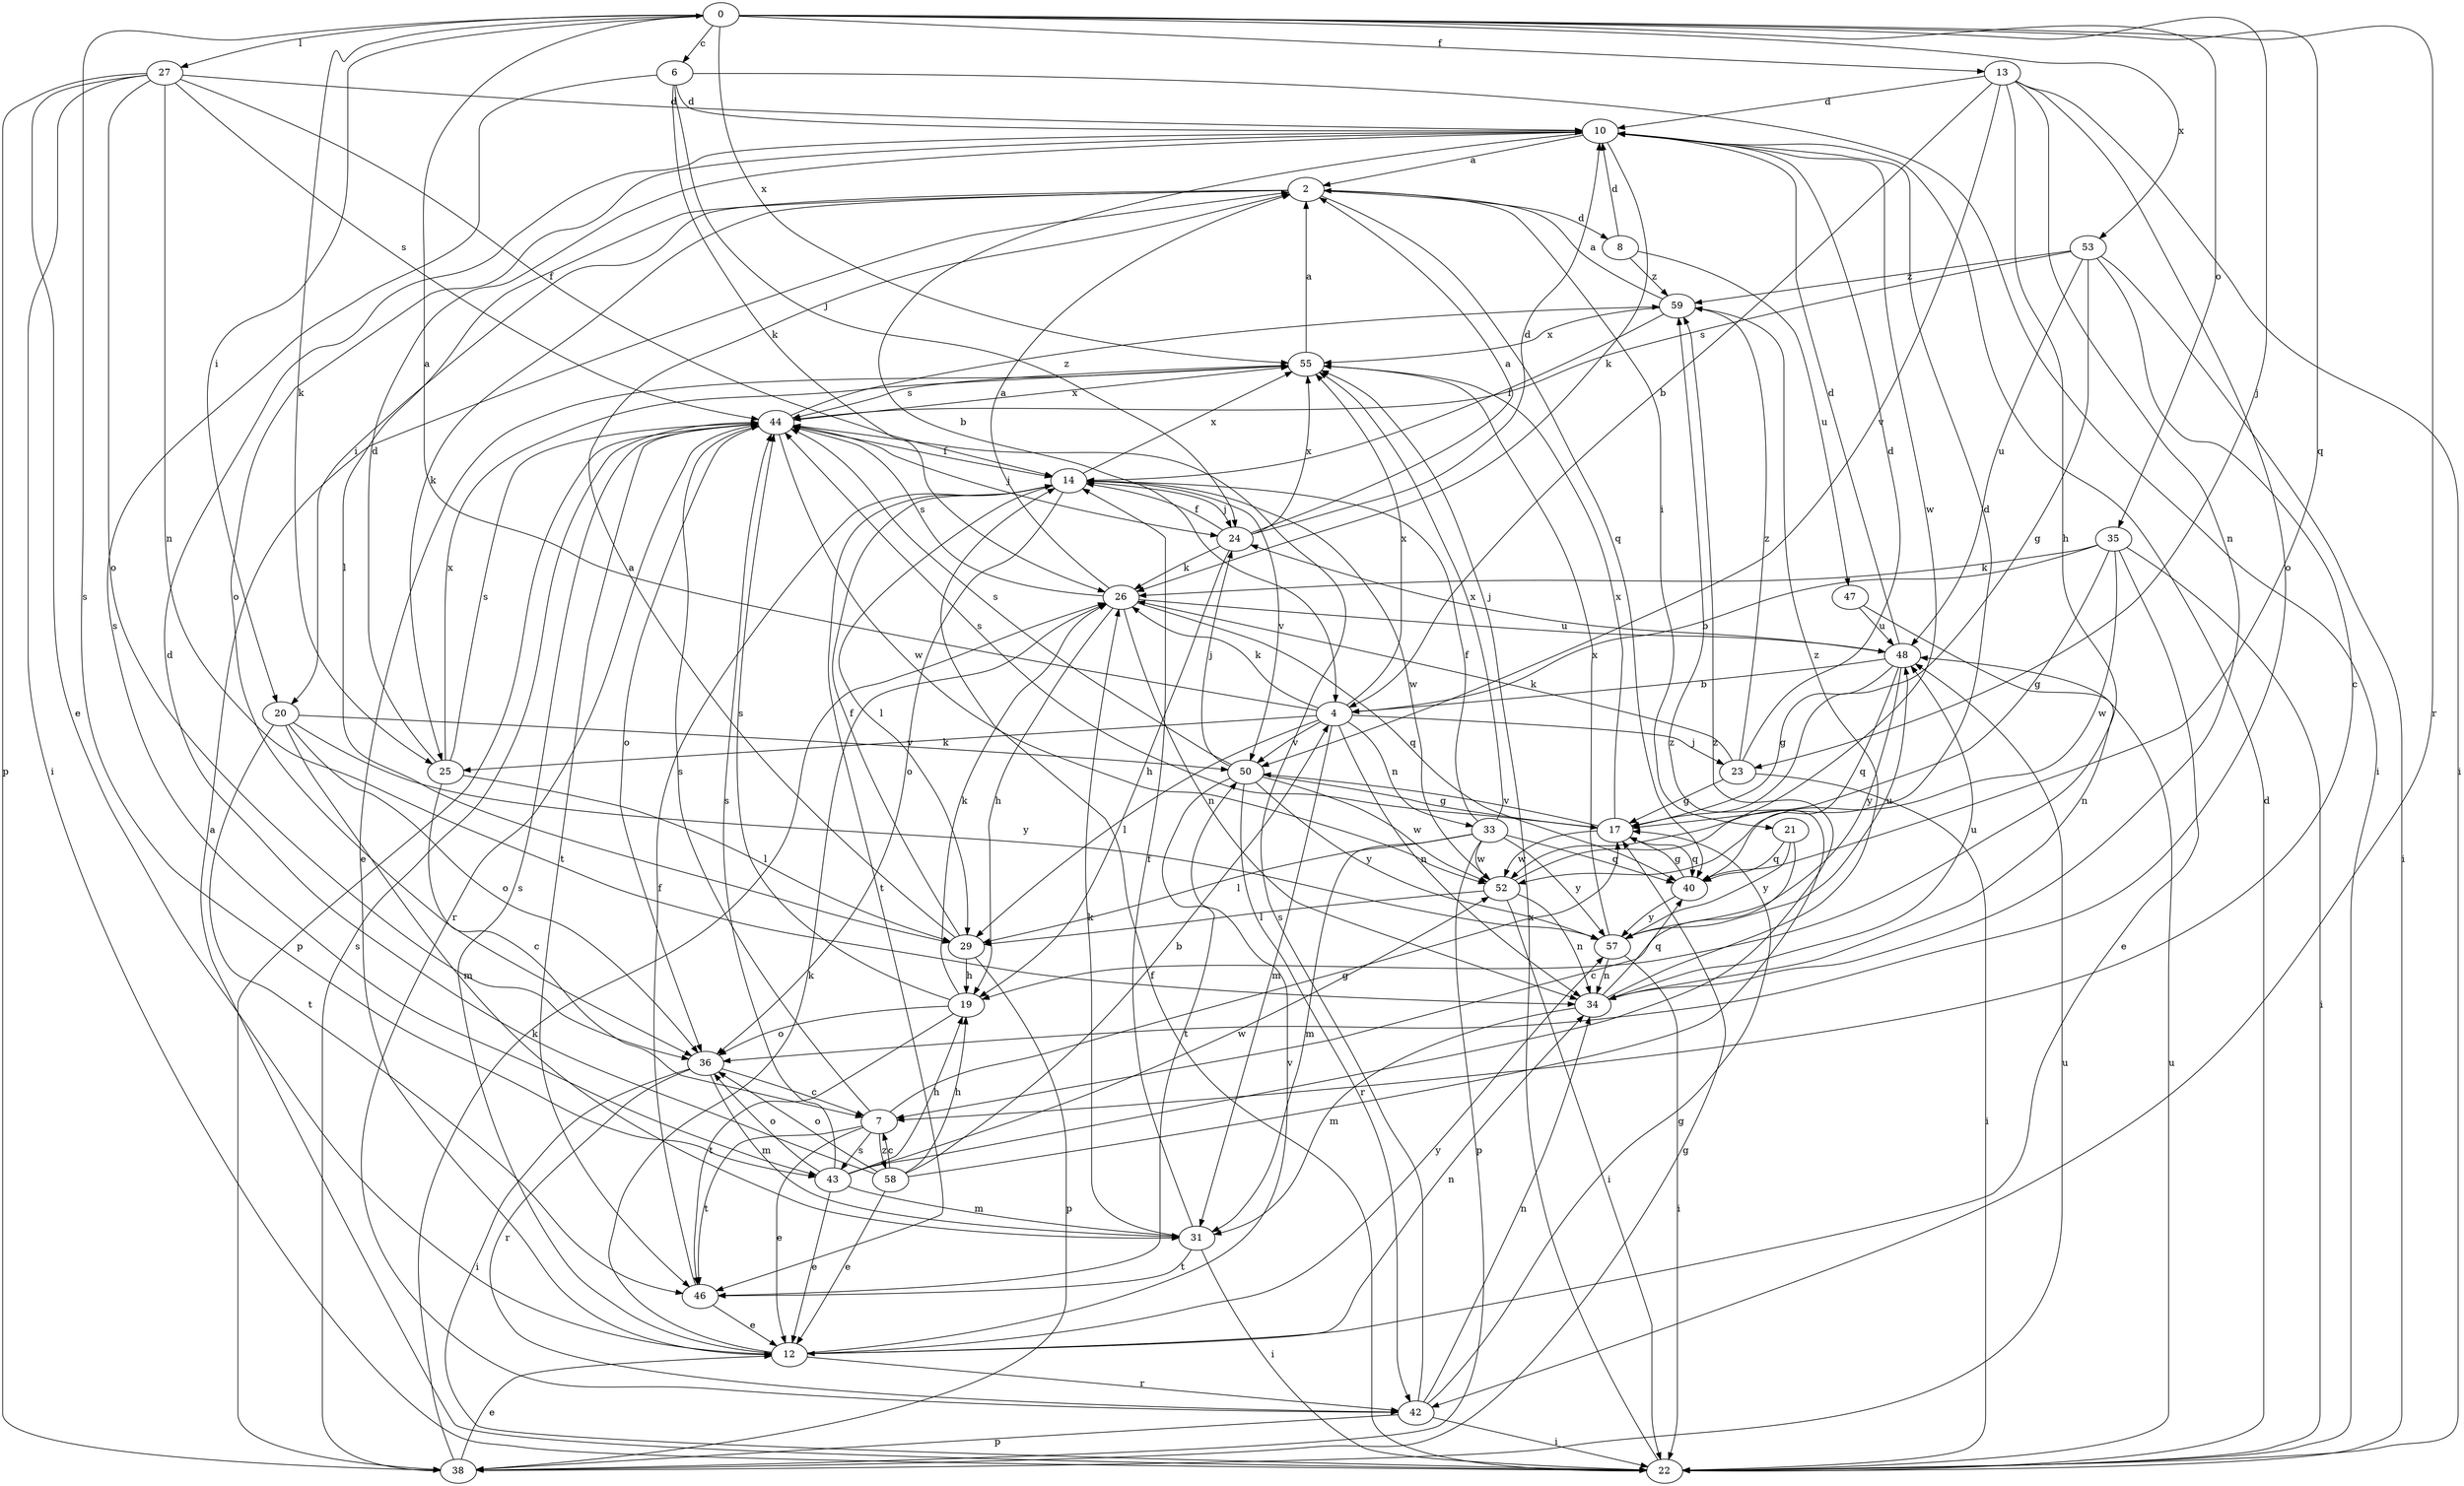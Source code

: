 strict digraph  {
0;
2;
4;
6;
7;
8;
10;
12;
13;
14;
17;
19;
20;
21;
22;
23;
24;
25;
26;
27;
29;
31;
33;
34;
35;
36;
38;
40;
42;
43;
44;
46;
47;
48;
50;
52;
53;
55;
57;
58;
59;
0 -> 6  [label=c];
0 -> 13  [label=f];
0 -> 20  [label=i];
0 -> 23  [label=j];
0 -> 25  [label=k];
0 -> 27  [label=l];
0 -> 35  [label=o];
0 -> 40  [label=q];
0 -> 42  [label=r];
0 -> 43  [label=s];
0 -> 53  [label=x];
0 -> 55  [label=x];
2 -> 8  [label=d];
2 -> 20  [label=i];
2 -> 21  [label=i];
2 -> 25  [label=k];
2 -> 29  [label=l];
2 -> 40  [label=q];
4 -> 0  [label=a];
4 -> 23  [label=j];
4 -> 25  [label=k];
4 -> 26  [label=k];
4 -> 29  [label=l];
4 -> 31  [label=m];
4 -> 33  [label=n];
4 -> 34  [label=n];
4 -> 50  [label=v];
4 -> 55  [label=x];
6 -> 10  [label=d];
6 -> 22  [label=i];
6 -> 24  [label=j];
6 -> 26  [label=k];
6 -> 43  [label=s];
7 -> 12  [label=e];
7 -> 17  [label=g];
7 -> 43  [label=s];
7 -> 44  [label=s];
7 -> 46  [label=t];
7 -> 58  [label=z];
8 -> 10  [label=d];
8 -> 47  [label=u];
8 -> 59  [label=z];
10 -> 2  [label=a];
10 -> 4  [label=b];
10 -> 26  [label=k];
10 -> 36  [label=o];
10 -> 52  [label=w];
12 -> 26  [label=k];
12 -> 34  [label=n];
12 -> 42  [label=r];
12 -> 44  [label=s];
12 -> 50  [label=v];
12 -> 57  [label=y];
13 -> 4  [label=b];
13 -> 10  [label=d];
13 -> 19  [label=h];
13 -> 22  [label=i];
13 -> 34  [label=n];
13 -> 36  [label=o];
13 -> 50  [label=v];
14 -> 24  [label=j];
14 -> 29  [label=l];
14 -> 36  [label=o];
14 -> 46  [label=t];
14 -> 50  [label=v];
14 -> 52  [label=w];
14 -> 55  [label=x];
17 -> 40  [label=q];
17 -> 44  [label=s];
17 -> 50  [label=v];
17 -> 52  [label=w];
17 -> 55  [label=x];
19 -> 26  [label=k];
19 -> 36  [label=o];
19 -> 44  [label=s];
19 -> 46  [label=t];
20 -> 31  [label=m];
20 -> 36  [label=o];
20 -> 46  [label=t];
20 -> 50  [label=v];
20 -> 57  [label=y];
21 -> 7  [label=c];
21 -> 40  [label=q];
21 -> 57  [label=y];
22 -> 2  [label=a];
22 -> 10  [label=d];
22 -> 14  [label=f];
22 -> 48  [label=u];
22 -> 55  [label=x];
23 -> 10  [label=d];
23 -> 17  [label=g];
23 -> 22  [label=i];
23 -> 26  [label=k];
23 -> 59  [label=z];
24 -> 2  [label=a];
24 -> 10  [label=d];
24 -> 14  [label=f];
24 -> 19  [label=h];
24 -> 26  [label=k];
24 -> 55  [label=x];
25 -> 7  [label=c];
25 -> 10  [label=d];
25 -> 29  [label=l];
25 -> 44  [label=s];
25 -> 55  [label=x];
26 -> 2  [label=a];
26 -> 19  [label=h];
26 -> 34  [label=n];
26 -> 40  [label=q];
26 -> 44  [label=s];
26 -> 48  [label=u];
27 -> 10  [label=d];
27 -> 12  [label=e];
27 -> 14  [label=f];
27 -> 22  [label=i];
27 -> 34  [label=n];
27 -> 36  [label=o];
27 -> 38  [label=p];
27 -> 44  [label=s];
29 -> 2  [label=a];
29 -> 14  [label=f];
29 -> 19  [label=h];
29 -> 38  [label=p];
31 -> 14  [label=f];
31 -> 22  [label=i];
31 -> 26  [label=k];
31 -> 46  [label=t];
33 -> 14  [label=f];
33 -> 29  [label=l];
33 -> 31  [label=m];
33 -> 38  [label=p];
33 -> 40  [label=q];
33 -> 52  [label=w];
33 -> 55  [label=x];
33 -> 57  [label=y];
34 -> 31  [label=m];
34 -> 40  [label=q];
34 -> 48  [label=u];
34 -> 59  [label=z];
35 -> 4  [label=b];
35 -> 12  [label=e];
35 -> 17  [label=g];
35 -> 22  [label=i];
35 -> 26  [label=k];
35 -> 52  [label=w];
36 -> 7  [label=c];
36 -> 22  [label=i];
36 -> 31  [label=m];
36 -> 42  [label=r];
38 -> 12  [label=e];
38 -> 17  [label=g];
38 -> 26  [label=k];
38 -> 44  [label=s];
38 -> 48  [label=u];
40 -> 17  [label=g];
40 -> 57  [label=y];
42 -> 17  [label=g];
42 -> 22  [label=i];
42 -> 34  [label=n];
42 -> 38  [label=p];
42 -> 44  [label=s];
43 -> 12  [label=e];
43 -> 19  [label=h];
43 -> 31  [label=m];
43 -> 36  [label=o];
43 -> 44  [label=s];
43 -> 52  [label=w];
43 -> 59  [label=z];
44 -> 14  [label=f];
44 -> 24  [label=j];
44 -> 36  [label=o];
44 -> 38  [label=p];
44 -> 42  [label=r];
44 -> 46  [label=t];
44 -> 52  [label=w];
44 -> 55  [label=x];
44 -> 59  [label=z];
46 -> 12  [label=e];
46 -> 14  [label=f];
47 -> 34  [label=n];
47 -> 48  [label=u];
48 -> 4  [label=b];
48 -> 10  [label=d];
48 -> 17  [label=g];
48 -> 24  [label=j];
48 -> 40  [label=q];
48 -> 57  [label=y];
50 -> 17  [label=g];
50 -> 24  [label=j];
50 -> 42  [label=r];
50 -> 44  [label=s];
50 -> 46  [label=t];
50 -> 52  [label=w];
50 -> 57  [label=y];
52 -> 10  [label=d];
52 -> 22  [label=i];
52 -> 29  [label=l];
52 -> 34  [label=n];
53 -> 7  [label=c];
53 -> 17  [label=g];
53 -> 22  [label=i];
53 -> 44  [label=s];
53 -> 48  [label=u];
53 -> 59  [label=z];
55 -> 2  [label=a];
55 -> 12  [label=e];
55 -> 44  [label=s];
57 -> 22  [label=i];
57 -> 34  [label=n];
57 -> 48  [label=u];
57 -> 55  [label=x];
58 -> 4  [label=b];
58 -> 7  [label=c];
58 -> 10  [label=d];
58 -> 12  [label=e];
58 -> 19  [label=h];
58 -> 36  [label=o];
58 -> 59  [label=z];
59 -> 2  [label=a];
59 -> 14  [label=f];
59 -> 55  [label=x];
}
